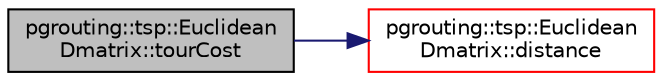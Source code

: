 digraph "pgrouting::tsp::EuclideanDmatrix::tourCost"
{
  edge [fontname="Helvetica",fontsize="10",labelfontname="Helvetica",labelfontsize="10"];
  node [fontname="Helvetica",fontsize="10",shape=record];
  rankdir="LR";
  Node80 [label="pgrouting::tsp::Euclidean\lDmatrix::tourCost",height=0.2,width=0.4,color="black", fillcolor="grey75", style="filled", fontcolor="black"];
  Node80 -> Node81 [color="midnightblue",fontsize="10",style="solid",fontname="Helvetica"];
  Node81 [label="pgrouting::tsp::Euclidean\lDmatrix::distance",height=0.2,width=0.4,color="red", fillcolor="white", style="filled",URL="$classpgrouting_1_1tsp_1_1EuclideanDmatrix.html#add4c7f8a80f8aa53633c19aece8b3a4d"];
}
